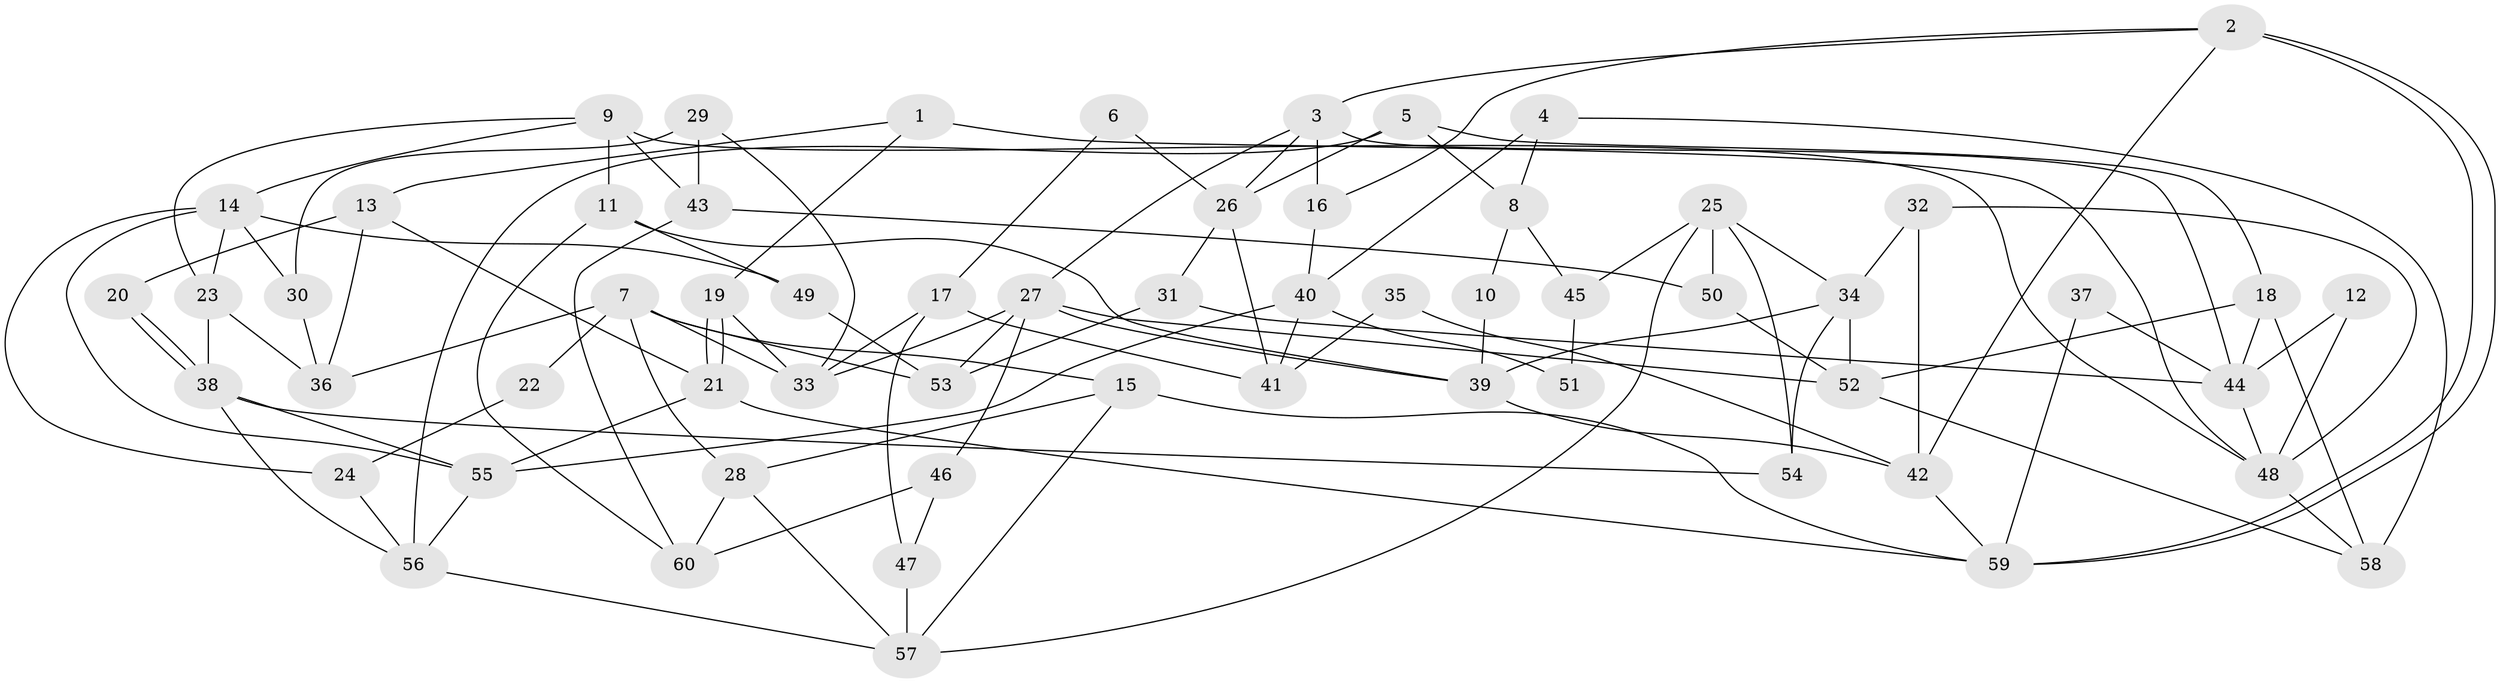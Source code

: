 // coarse degree distribution, {5: 0.13333333333333333, 10: 0.06666666666666667, 7: 0.13333333333333333, 4: 0.06666666666666667, 6: 0.1, 2: 0.2, 8: 0.03333333333333333, 9: 0.03333333333333333, 3: 0.23333333333333334}
// Generated by graph-tools (version 1.1) at 2025/51/03/04/25 22:51:17]
// undirected, 60 vertices, 120 edges
graph export_dot {
  node [color=gray90,style=filled];
  1;
  2;
  3;
  4;
  5;
  6;
  7;
  8;
  9;
  10;
  11;
  12;
  13;
  14;
  15;
  16;
  17;
  18;
  19;
  20;
  21;
  22;
  23;
  24;
  25;
  26;
  27;
  28;
  29;
  30;
  31;
  32;
  33;
  34;
  35;
  36;
  37;
  38;
  39;
  40;
  41;
  42;
  43;
  44;
  45;
  46;
  47;
  48;
  49;
  50;
  51;
  52;
  53;
  54;
  55;
  56;
  57;
  58;
  59;
  60;
  1 -- 48;
  1 -- 19;
  1 -- 13;
  2 -- 3;
  2 -- 59;
  2 -- 59;
  2 -- 16;
  2 -- 42;
  3 -- 26;
  3 -- 27;
  3 -- 16;
  3 -- 44;
  4 -- 58;
  4 -- 40;
  4 -- 8;
  5 -- 18;
  5 -- 56;
  5 -- 8;
  5 -- 26;
  6 -- 17;
  6 -- 26;
  7 -- 53;
  7 -- 28;
  7 -- 15;
  7 -- 22;
  7 -- 33;
  7 -- 36;
  8 -- 10;
  8 -- 45;
  9 -- 23;
  9 -- 14;
  9 -- 11;
  9 -- 43;
  9 -- 48;
  10 -- 39;
  11 -- 39;
  11 -- 49;
  11 -- 60;
  12 -- 48;
  12 -- 44;
  13 -- 36;
  13 -- 20;
  13 -- 21;
  14 -- 55;
  14 -- 30;
  14 -- 23;
  14 -- 24;
  14 -- 49;
  15 -- 59;
  15 -- 28;
  15 -- 57;
  16 -- 40;
  17 -- 41;
  17 -- 47;
  17 -- 33;
  18 -- 44;
  18 -- 58;
  18 -- 52;
  19 -- 21;
  19 -- 21;
  19 -- 33;
  20 -- 38;
  20 -- 38;
  21 -- 55;
  21 -- 59;
  22 -- 24;
  23 -- 38;
  23 -- 36;
  24 -- 56;
  25 -- 57;
  25 -- 50;
  25 -- 34;
  25 -- 45;
  25 -- 54;
  26 -- 31;
  26 -- 41;
  27 -- 39;
  27 -- 33;
  27 -- 46;
  27 -- 52;
  27 -- 53;
  28 -- 57;
  28 -- 60;
  29 -- 33;
  29 -- 43;
  29 -- 30;
  30 -- 36;
  31 -- 53;
  31 -- 44;
  32 -- 42;
  32 -- 34;
  32 -- 48;
  34 -- 52;
  34 -- 39;
  34 -- 54;
  35 -- 42;
  35 -- 41;
  37 -- 44;
  37 -- 59;
  38 -- 54;
  38 -- 55;
  38 -- 56;
  39 -- 42;
  40 -- 55;
  40 -- 41;
  40 -- 51;
  42 -- 59;
  43 -- 60;
  43 -- 50;
  44 -- 48;
  45 -- 51;
  46 -- 60;
  46 -- 47;
  47 -- 57;
  48 -- 58;
  49 -- 53;
  50 -- 52;
  52 -- 58;
  55 -- 56;
  56 -- 57;
}
